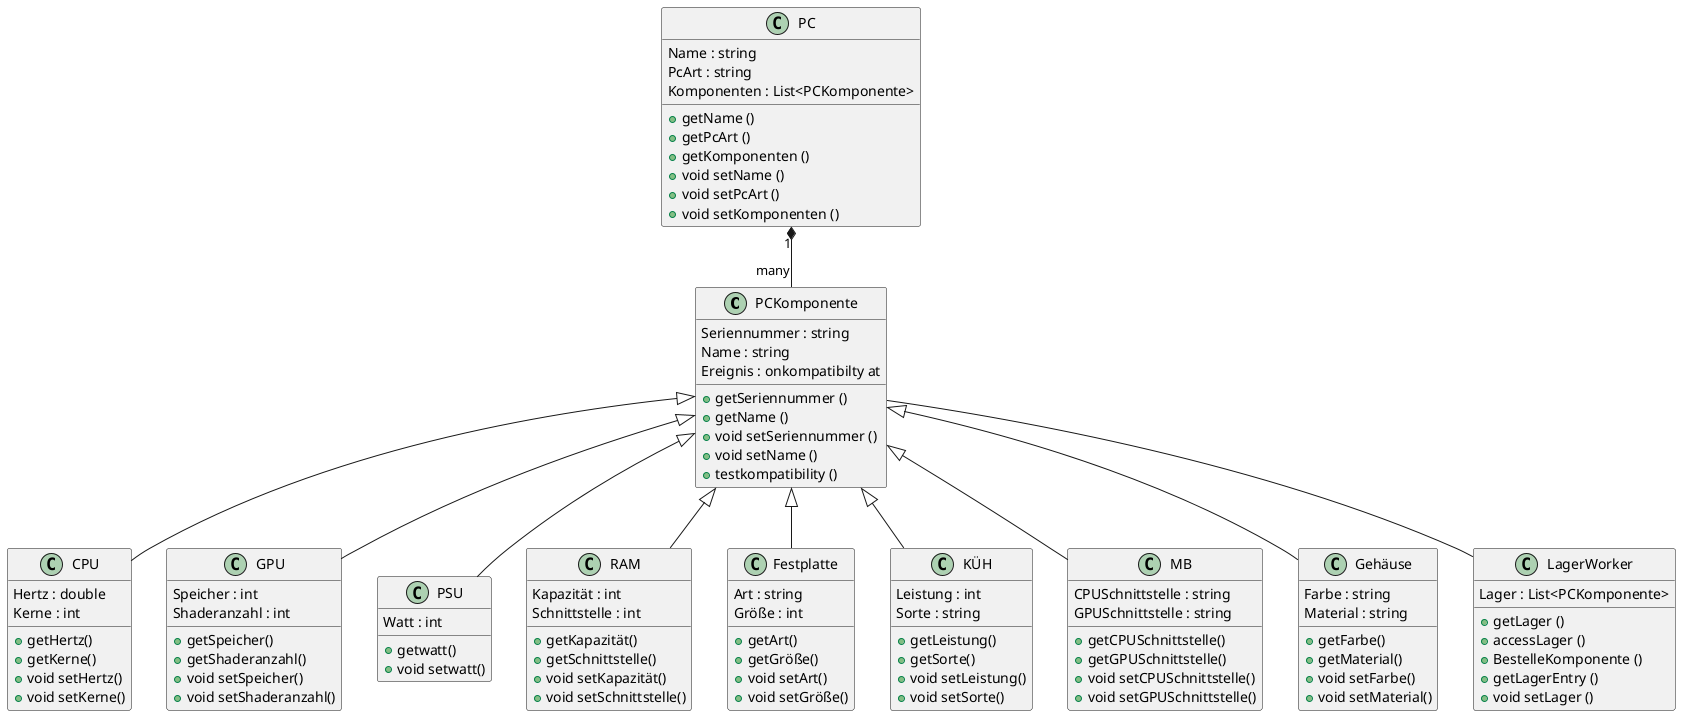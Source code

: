 @startuml PcKomponentenDia

PCKomponente <|-- CPU
PCKomponente <|-- GPU
PCKomponente <|-- PSU
PCKomponente <|-- RAM
PCKomponente <|-- Festplatte
PCKomponente <|-- KÜH
PCKomponente <|-- MB
PCKomponente <|-- Gehäuse

PCKomponente --  LagerWorker

PC "1" *-- "many" PCKomponente

CPU : Hertz : double
CPU : Kerne : int
CPU : + getHertz()
CPU : + getKerne()
CPU : + void setHertz() 
CPU : + void setKerne() 

GPU : Speicher : int
GPU : Shaderanzahl : int
GPU : + getSpeicher()
GPU : + getShaderanzahl()
GPU : + void setSpeicher() 
GPU : + void setShaderanzahl() 

PSU : Watt : int
PSU : + getwatt()
PSU : + void setwatt() 
 
RAM : Kapazität : int
RAM : Schnittstelle : int
RAM : + getKapazität()
RAM : + getSchnittstelle()
RAM : + void setKapazität() 
RAM : + void setSchnittstelle() 

Festplatte : Art : string
Festplatte : Größe : int
Festplatte : + getArt()
Festplatte : + getGröße()
Festplatte : + void setArt() 
Festplatte : + void setGröße() 

KÜH : Leistung : int
KÜH : Sorte : string
KÜH : + getLeistung()
KÜH : + getSorte()
KÜH : + void setLeistung() 
KÜH : + void setSorte() 

MB : CPUSchnittstelle : string
MB : GPUSchnittstelle : string
MB : + getCPUSchnittstelle()
MB : + getGPUSchnittstelle()
MB : + void setCPUSchnittstelle() 
MB : + void setGPUSchnittstelle() 

Gehäuse : Farbe : string
Gehäuse : Material : string
Gehäuse : + getFarbe()
Gehäuse : + getMaterial()
Gehäuse : + void setFarbe()
Gehäuse : + void setMaterial()

LagerWorker : Lager : List<PCKomponente>
LagerWorker : + getLager ()
LagerWorker : + accessLager ()
LagerWorker : + BestelleKomponente ()
LagerWorker : + getLagerEntry ()
LagerWorker : + void setLager ()

PCKomponente : Seriennummer : string
PCKomponente : Name : string
PCKomponente : + getSeriennummer ()
PCKomponente : + getName ()
PCKomponente : + void setSeriennummer ()
PCKomponente : + void setName ()
PCKomponente : + testkompatibility ()
PCKomponente : Ereignis : onkompatibilty at

PC : Name : string
PC : PcArt : string
PC : Komponenten : List<PCKomponente>
PC : + getName ()
PC : + getPcArt ()
PC : + getKomponenten ()
PC : + void setName ()
PC : + void setPcArt ()
PC : + void setKomponenten ()

@enduml